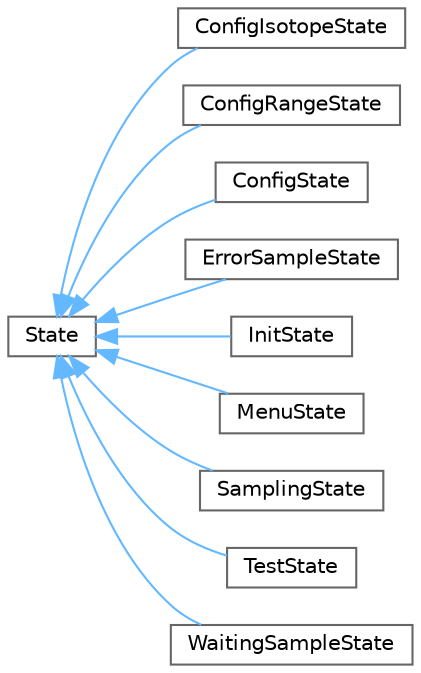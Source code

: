 digraph "Gráfico de jerarquía de clases"
{
 // LATEX_PDF_SIZE
  bgcolor="transparent";
  edge [fontname=Helvetica,fontsize=10,labelfontname=Helvetica,labelfontsize=10];
  node [fontname=Helvetica,fontsize=10,shape=box,height=0.2,width=0.4];
  rankdir="LR";
  Node0 [id="Node000000",label="State",height=0.2,width=0.4,color="grey40", fillcolor="white", style="filled",URL="$classState.html",tooltip="Clase base abstracta para los estados de la máquina de estados."];
  Node0 -> Node1 [id="edge1_Node000000_Node000001",dir="back",color="steelblue1",style="solid",tooltip=" "];
  Node1 [id="Node000001",label="ConfigIsotopeState",height=0.2,width=0.4,color="grey40", fillcolor="white", style="filled",URL="$classConfigIsotopeState.html",tooltip="Clase que maneja el estado de configuración del isótopo en la interfaz."];
  Node0 -> Node2 [id="edge2_Node000000_Node000002",dir="back",color="steelblue1",style="solid",tooltip=" "];
  Node2 [id="Node000002",label="ConfigRangeState",height=0.2,width=0.4,color="grey40", fillcolor="white", style="filled",URL="$classConfigRangeState.html",tooltip="Clase que maneja el estado de configuración de los límites en la interfaz."];
  Node0 -> Node3 [id="edge3_Node000000_Node000003",dir="back",color="steelblue1",style="solid",tooltip=" "];
  Node3 [id="Node000003",label="ConfigState",height=0.2,width=0.4,color="grey40", fillcolor="white", style="filled",URL="$classConfigState.html",tooltip="Clase que representa el estado de configuración del sistema."];
  Node0 -> Node4 [id="edge4_Node000000_Node000004",dir="back",color="steelblue1",style="solid",tooltip=" "];
  Node4 [id="Node000004",label="ErrorSampleState",height=0.2,width=0.4,color="grey40", fillcolor="white", style="filled",URL="$classErrorSampleState.html",tooltip="Clase que representa el estado de error en el muestreo."];
  Node0 -> Node5 [id="edge5_Node000000_Node000005",dir="back",color="steelblue1",style="solid",tooltip=" "];
  Node5 [id="Node000005",label="InitState",height=0.2,width=0.4,color="grey40", fillcolor="white", style="filled",URL="$classInitState.html",tooltip="Clase que representa el estado de inicialización del sistema."];
  Node0 -> Node6 [id="edge6_Node000000_Node000006",dir="back",color="steelblue1",style="solid",tooltip=" "];
  Node6 [id="Node000006",label="MenuState",height=0.2,width=0.4,color="grey40", fillcolor="white", style="filled",URL="$classMenuState.html",tooltip="Clase que representa el estado del menú del sistema."];
  Node0 -> Node7 [id="edge7_Node000000_Node000007",dir="back",color="steelblue1",style="solid",tooltip=" "];
  Node7 [id="Node000007",label="SamplingState",height=0.2,width=0.4,color="grey40", fillcolor="white", style="filled",URL="$classSamplingState.html",tooltip="Clase que maneja el estado de muestreo en la máquina de estados."];
  Node0 -> Node8 [id="edge8_Node000000_Node000008",dir="back",color="steelblue1",style="solid",tooltip=" "];
  Node8 [id="Node000008",label="TestState",height=0.2,width=0.4,color="grey40", fillcolor="white", style="filled",URL="$classTestState.html",tooltip="Clase que maneja el estado de prueba en la interfaz."];
  Node0 -> Node9 [id="edge9_Node000000_Node000009",dir="back",color="steelblue1",style="solid",tooltip=" "];
  Node9 [id="Node000009",label="WaitingSampleState",height=0.2,width=0.4,color="grey40", fillcolor="white", style="filled",URL="$classWaitingSampleState.html",tooltip="Clase que maneja el estado de espera antes de iniciar el muestreo."];
}
